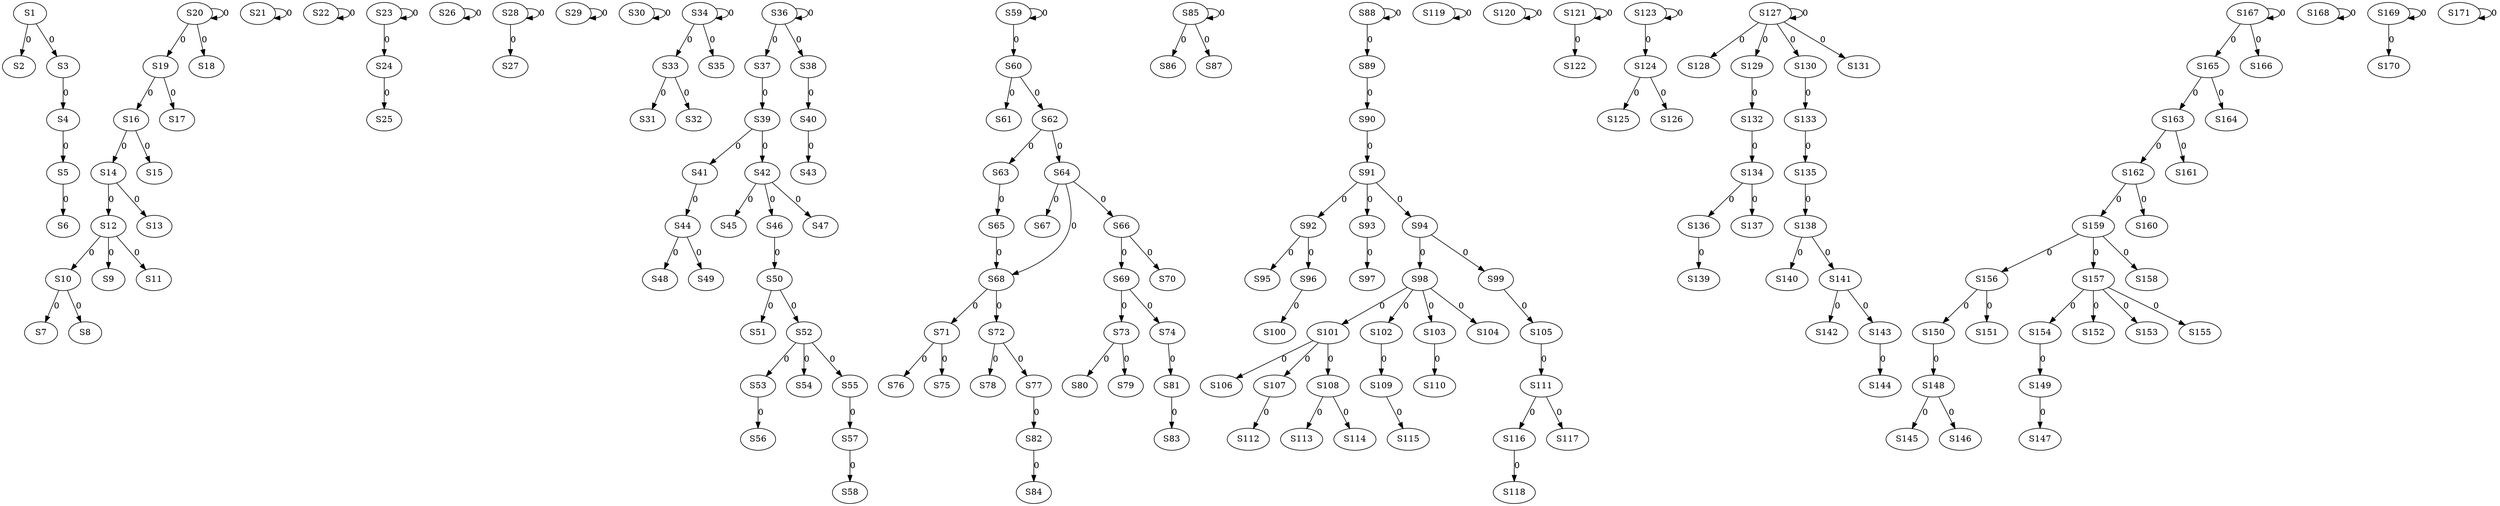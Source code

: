 strict digraph {
	S1 -> S2 [ label = 0 ];
	S1 -> S3 [ label = 0 ];
	S3 -> S4 [ label = 0 ];
	S4 -> S5 [ label = 0 ];
	S5 -> S6 [ label = 0 ];
	S10 -> S7 [ label = 0 ];
	S10 -> S8 [ label = 0 ];
	S12 -> S9 [ label = 0 ];
	S12 -> S10 [ label = 0 ];
	S12 -> S11 [ label = 0 ];
	S14 -> S12 [ label = 0 ];
	S14 -> S13 [ label = 0 ];
	S16 -> S14 [ label = 0 ];
	S16 -> S15 [ label = 0 ];
	S19 -> S16 [ label = 0 ];
	S19 -> S17 [ label = 0 ];
	S20 -> S18 [ label = 0 ];
	S20 -> S19 [ label = 0 ];
	S20 -> S20 [ label = 0 ];
	S21 -> S21 [ label = 0 ];
	S22 -> S22 [ label = 0 ];
	S23 -> S23 [ label = 0 ];
	S23 -> S24 [ label = 0 ];
	S24 -> S25 [ label = 0 ];
	S26 -> S26 [ label = 0 ];
	S28 -> S27 [ label = 0 ];
	S28 -> S28 [ label = 0 ];
	S29 -> S29 [ label = 0 ];
	S30 -> S30 [ label = 0 ];
	S33 -> S31 [ label = 0 ];
	S33 -> S32 [ label = 0 ];
	S34 -> S33 [ label = 0 ];
	S34 -> S34 [ label = 0 ];
	S34 -> S35 [ label = 0 ];
	S36 -> S36 [ label = 0 ];
	S36 -> S37 [ label = 0 ];
	S36 -> S38 [ label = 0 ];
	S37 -> S39 [ label = 0 ];
	S38 -> S40 [ label = 0 ];
	S39 -> S41 [ label = 0 ];
	S39 -> S42 [ label = 0 ];
	S40 -> S43 [ label = 0 ];
	S41 -> S44 [ label = 0 ];
	S42 -> S45 [ label = 0 ];
	S42 -> S46 [ label = 0 ];
	S42 -> S47 [ label = 0 ];
	S44 -> S48 [ label = 0 ];
	S44 -> S49 [ label = 0 ];
	S46 -> S50 [ label = 0 ];
	S50 -> S51 [ label = 0 ];
	S50 -> S52 [ label = 0 ];
	S52 -> S53 [ label = 0 ];
	S52 -> S54 [ label = 0 ];
	S52 -> S55 [ label = 0 ];
	S53 -> S56 [ label = 0 ];
	S55 -> S57 [ label = 0 ];
	S57 -> S58 [ label = 0 ];
	S59 -> S59 [ label = 0 ];
	S59 -> S60 [ label = 0 ];
	S60 -> S61 [ label = 0 ];
	S60 -> S62 [ label = 0 ];
	S62 -> S63 [ label = 0 ];
	S62 -> S64 [ label = 0 ];
	S63 -> S65 [ label = 0 ];
	S64 -> S66 [ label = 0 ];
	S64 -> S67 [ label = 0 ];
	S64 -> S68 [ label = 0 ];
	S66 -> S69 [ label = 0 ];
	S66 -> S70 [ label = 0 ];
	S68 -> S71 [ label = 0 ];
	S68 -> S72 [ label = 0 ];
	S69 -> S73 [ label = 0 ];
	S69 -> S74 [ label = 0 ];
	S71 -> S75 [ label = 0 ];
	S71 -> S76 [ label = 0 ];
	S72 -> S77 [ label = 0 ];
	S72 -> S78 [ label = 0 ];
	S73 -> S79 [ label = 0 ];
	S73 -> S80 [ label = 0 ];
	S74 -> S81 [ label = 0 ];
	S77 -> S82 [ label = 0 ];
	S81 -> S83 [ label = 0 ];
	S82 -> S84 [ label = 0 ];
	S85 -> S85 [ label = 0 ];
	S85 -> S86 [ label = 0 ];
	S85 -> S87 [ label = 0 ];
	S88 -> S88 [ label = 0 ];
	S88 -> S89 [ label = 0 ];
	S89 -> S90 [ label = 0 ];
	S90 -> S91 [ label = 0 ];
	S91 -> S92 [ label = 0 ];
	S91 -> S93 [ label = 0 ];
	S91 -> S94 [ label = 0 ];
	S92 -> S95 [ label = 0 ];
	S92 -> S96 [ label = 0 ];
	S93 -> S97 [ label = 0 ];
	S94 -> S98 [ label = 0 ];
	S94 -> S99 [ label = 0 ];
	S96 -> S100 [ label = 0 ];
	S98 -> S101 [ label = 0 ];
	S98 -> S102 [ label = 0 ];
	S98 -> S103 [ label = 0 ];
	S98 -> S104 [ label = 0 ];
	S99 -> S105 [ label = 0 ];
	S101 -> S106 [ label = 0 ];
	S101 -> S107 [ label = 0 ];
	S101 -> S108 [ label = 0 ];
	S102 -> S109 [ label = 0 ];
	S103 -> S110 [ label = 0 ];
	S105 -> S111 [ label = 0 ];
	S107 -> S112 [ label = 0 ];
	S108 -> S113 [ label = 0 ];
	S108 -> S114 [ label = 0 ];
	S109 -> S115 [ label = 0 ];
	S111 -> S116 [ label = 0 ];
	S111 -> S117 [ label = 0 ];
	S116 -> S118 [ label = 0 ];
	S119 -> S119 [ label = 0 ];
	S120 -> S120 [ label = 0 ];
	S121 -> S121 [ label = 0 ];
	S121 -> S122 [ label = 0 ];
	S123 -> S123 [ label = 0 ];
	S123 -> S124 [ label = 0 ];
	S124 -> S125 [ label = 0 ];
	S124 -> S126 [ label = 0 ];
	S127 -> S127 [ label = 0 ];
	S127 -> S128 [ label = 0 ];
	S127 -> S129 [ label = 0 ];
	S127 -> S130 [ label = 0 ];
	S127 -> S131 [ label = 0 ];
	S129 -> S132 [ label = 0 ];
	S130 -> S133 [ label = 0 ];
	S132 -> S134 [ label = 0 ];
	S133 -> S135 [ label = 0 ];
	S134 -> S136 [ label = 0 ];
	S134 -> S137 [ label = 0 ];
	S135 -> S138 [ label = 0 ];
	S136 -> S139 [ label = 0 ];
	S138 -> S140 [ label = 0 ];
	S138 -> S141 [ label = 0 ];
	S141 -> S142 [ label = 0 ];
	S141 -> S143 [ label = 0 ];
	S143 -> S144 [ label = 0 ];
	S148 -> S145 [ label = 0 ];
	S148 -> S146 [ label = 0 ];
	S149 -> S147 [ label = 0 ];
	S150 -> S148 [ label = 0 ];
	S154 -> S149 [ label = 0 ];
	S156 -> S150 [ label = 0 ];
	S156 -> S151 [ label = 0 ];
	S157 -> S152 [ label = 0 ];
	S157 -> S153 [ label = 0 ];
	S157 -> S154 [ label = 0 ];
	S157 -> S155 [ label = 0 ];
	S159 -> S156 [ label = 0 ];
	S159 -> S157 [ label = 0 ];
	S159 -> S158 [ label = 0 ];
	S162 -> S159 [ label = 0 ];
	S162 -> S160 [ label = 0 ];
	S163 -> S161 [ label = 0 ];
	S163 -> S162 [ label = 0 ];
	S165 -> S163 [ label = 0 ];
	S165 -> S164 [ label = 0 ];
	S167 -> S165 [ label = 0 ];
	S167 -> S166 [ label = 0 ];
	S167 -> S167 [ label = 0 ];
	S168 -> S168 [ label = 0 ];
	S169 -> S169 [ label = 0 ];
	S169 -> S170 [ label = 0 ];
	S171 -> S171 [ label = 0 ];
	S65 -> S68 [ label = 0 ];
}
